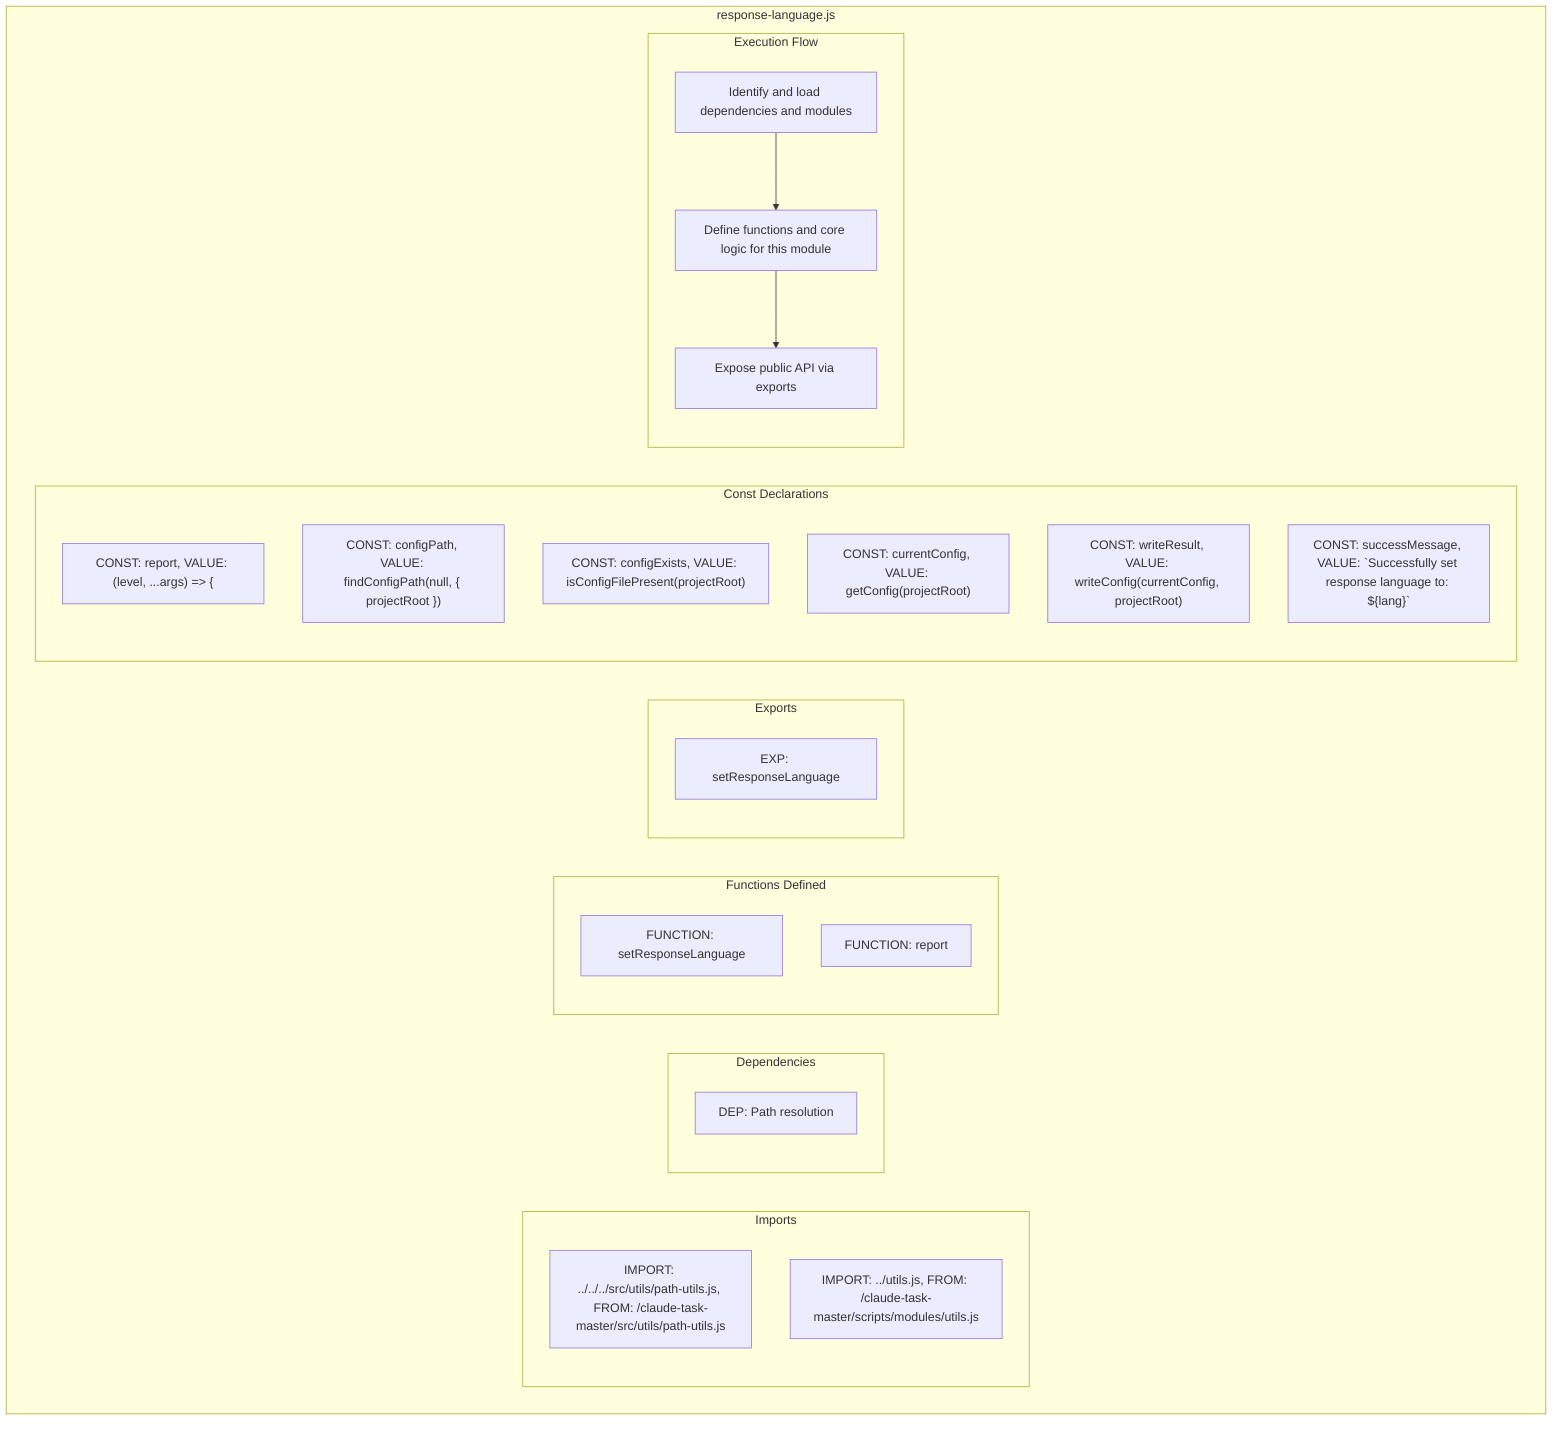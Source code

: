flowchart TB
    subgraph Imports["Imports"]
        I1["IMPORT: ../../../src/utils/path-utils.js, FROM: /claude-task-master/src/utils/path-utils.js"]
        I2["IMPORT: ../utils.js, FROM: /claude-task-master/scripts/modules/utils.js"]
    end
    subgraph Dependencies["Dependencies"]
        D1["DEP: Path resolution"]
    end
    subgraph FunctionsDefined["Functions Defined"]
        FU1["FUNCTION: setResponseLanguage"]
        FU2["FUNCTION: report"]
    end
    subgraph Exports["Exports"]
        E1["EXP: setResponseLanguage"]
    end
    subgraph Constants["Const Declarations"]
        C1["CONST: report, VALUE: (level, ...args) => {"]
        C2["CONST: configPath, VALUE: findConfigPath(null, { projectRoot })"]
        C3["CONST: configExists, VALUE: isConfigFilePresent(projectRoot)"]
        C4["CONST: currentConfig, VALUE: getConfig(projectRoot)"]
        C5["CONST: writeResult, VALUE: writeConfig(currentConfig, projectRoot)"]
        C6["CONST: successMessage, VALUE: `Successfully set response language to: ${lang}`"]
    end
    subgraph ExecutionFlow["Execution Flow"]
        FL1["Identify and load dependencies and modules"]
        FL2["Define functions and core logic for this module"]
        FL3["Expose public API via exports"]
    end
    subgraph FileName["response-language.js"]
        Imports
        Dependencies
        FunctionsDefined
        Exports
        Constants
        ExecutionFlow
    end
    FL1 --> FL2
    FL2 --> FL3
